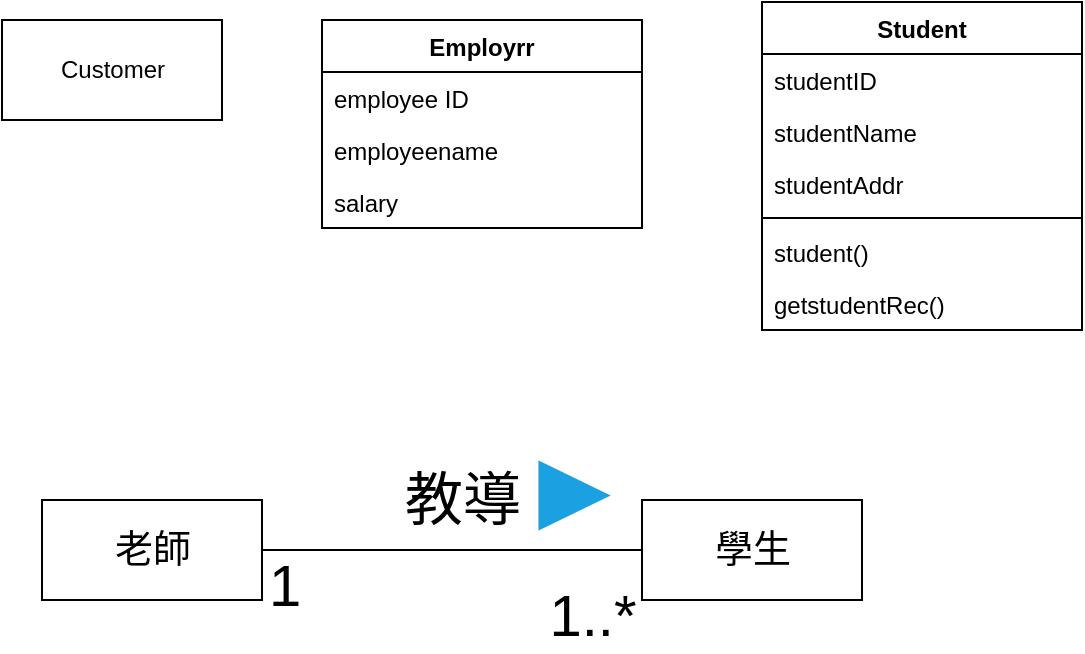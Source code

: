 <mxfile>
    <diagram id="7gL_joj-zUjxchjvcZJa" name="第1頁">
        <mxGraphModel dx="746" dy="568" grid="1" gridSize="10" guides="1" tooltips="1" connect="1" arrows="1" fold="1" page="1" pageScale="1" pageWidth="827" pageHeight="1169" math="0" shadow="0">
            <root>
                <mxCell id="0"/>
                <mxCell id="1" parent="0"/>
                <mxCell id="2" value="Customer" style="html=1;" vertex="1" parent="1">
                    <mxGeometry x="110" y="170" width="110" height="50" as="geometry"/>
                </mxCell>
                <mxCell id="3" value="Employrr" style="swimlane;fontStyle=1;align=center;verticalAlign=top;childLayout=stackLayout;horizontal=1;startSize=26;horizontalStack=0;resizeParent=1;resizeParentMax=0;resizeLast=0;collapsible=1;marginBottom=0;" vertex="1" parent="1">
                    <mxGeometry x="270" y="170" width="160" height="104" as="geometry"/>
                </mxCell>
                <mxCell id="4" value="employee ID" style="text;strokeColor=none;fillColor=none;align=left;verticalAlign=top;spacingLeft=4;spacingRight=4;overflow=hidden;rotatable=0;points=[[0,0.5],[1,0.5]];portConstraint=eastwest;" vertex="1" parent="3">
                    <mxGeometry y="26" width="160" height="26" as="geometry"/>
                </mxCell>
                <mxCell id="11" value="employeename&#10;" style="text;strokeColor=none;fillColor=none;align=left;verticalAlign=top;spacingLeft=4;spacingRight=4;overflow=hidden;rotatable=0;points=[[0,0.5],[1,0.5]];portConstraint=eastwest;" vertex="1" parent="3">
                    <mxGeometry y="52" width="160" height="26" as="geometry"/>
                </mxCell>
                <mxCell id="12" value="salary" style="text;strokeColor=none;fillColor=none;align=left;verticalAlign=top;spacingLeft=4;spacingRight=4;overflow=hidden;rotatable=0;points=[[0,0.5],[1,0.5]];portConstraint=eastwest;" vertex="1" parent="3">
                    <mxGeometry y="78" width="160" height="26" as="geometry"/>
                </mxCell>
                <mxCell id="7" value="Student" style="swimlane;fontStyle=1;align=center;verticalAlign=top;childLayout=stackLayout;horizontal=1;startSize=26;horizontalStack=0;resizeParent=1;resizeParentMax=0;resizeLast=0;collapsible=1;marginBottom=0;" vertex="1" parent="1">
                    <mxGeometry x="490" y="161" width="160" height="164" as="geometry"/>
                </mxCell>
                <mxCell id="8" value="studentID" style="text;strokeColor=none;fillColor=none;align=left;verticalAlign=top;spacingLeft=4;spacingRight=4;overflow=hidden;rotatable=0;points=[[0,0.5],[1,0.5]];portConstraint=eastwest;" vertex="1" parent="7">
                    <mxGeometry y="26" width="160" height="26" as="geometry"/>
                </mxCell>
                <mxCell id="13" value="studentName" style="text;strokeColor=none;fillColor=none;align=left;verticalAlign=top;spacingLeft=4;spacingRight=4;overflow=hidden;rotatable=0;points=[[0,0.5],[1,0.5]];portConstraint=eastwest;" vertex="1" parent="7">
                    <mxGeometry y="52" width="160" height="26" as="geometry"/>
                </mxCell>
                <mxCell id="14" value="studentAddr" style="text;strokeColor=none;fillColor=none;align=left;verticalAlign=top;spacingLeft=4;spacingRight=4;overflow=hidden;rotatable=0;points=[[0,0.5],[1,0.5]];portConstraint=eastwest;" vertex="1" parent="7">
                    <mxGeometry y="78" width="160" height="26" as="geometry"/>
                </mxCell>
                <mxCell id="9" value="" style="line;strokeWidth=1;fillColor=none;align=left;verticalAlign=middle;spacingTop=-1;spacingLeft=3;spacingRight=3;rotatable=0;labelPosition=right;points=[];portConstraint=eastwest;strokeColor=inherit;" vertex="1" parent="7">
                    <mxGeometry y="104" width="160" height="8" as="geometry"/>
                </mxCell>
                <mxCell id="10" value="student()" style="text;strokeColor=none;fillColor=none;align=left;verticalAlign=top;spacingLeft=4;spacingRight=4;overflow=hidden;rotatable=0;points=[[0,0.5],[1,0.5]];portConstraint=eastwest;" vertex="1" parent="7">
                    <mxGeometry y="112" width="160" height="26" as="geometry"/>
                </mxCell>
                <mxCell id="15" value="getstudentRec()" style="text;strokeColor=none;fillColor=none;align=left;verticalAlign=top;spacingLeft=4;spacingRight=4;overflow=hidden;rotatable=0;points=[[0,0.5],[1,0.5]];portConstraint=eastwest;" vertex="1" parent="7">
                    <mxGeometry y="138" width="160" height="26" as="geometry"/>
                </mxCell>
                <mxCell id="20" style="edgeStyle=none;html=1;exitX=1;exitY=0.5;exitDx=0;exitDy=0;entryX=0;entryY=0.5;entryDx=0;entryDy=0;endArrow=none;endFill=0;fontStyle=0" edge="1" parent="1" source="16" target="17">
                    <mxGeometry relative="1" as="geometry">
                        <Array as="points">
                            <mxPoint x="320" y="435"/>
                        </Array>
                    </mxGeometry>
                </mxCell>
                <mxCell id="21" value="&lt;font style=&quot;font-size: 29px;&quot;&gt;教導&lt;/font&gt;" style="edgeLabel;html=1;align=center;verticalAlign=middle;resizable=0;points=[];" vertex="1" connectable="0" parent="20">
                    <mxGeometry x="0.503" y="3" relative="1" as="geometry">
                        <mxPoint x="-43" y="-22" as="offset"/>
                    </mxGeometry>
                </mxCell>
                <mxCell id="16" value="&lt;font style=&quot;font-size: 19px;&quot;&gt;老師&lt;/font&gt;" style="html=1;" vertex="1" parent="1">
                    <mxGeometry x="130" y="410" width="110" height="50" as="geometry"/>
                </mxCell>
                <mxCell id="17" value="&lt;font style=&quot;font-size: 19px;&quot;&gt;學生&lt;/font&gt;" style="html=1;" vertex="1" parent="1">
                    <mxGeometry x="430" y="410" width="110" height="50" as="geometry"/>
                </mxCell>
                <mxCell id="22" value="&lt;span style=&quot;font-size: 29px;&quot;&gt;1&lt;/span&gt;" style="edgeLabel;html=1;align=center;verticalAlign=middle;resizable=0;points=[];" vertex="1" connectable="0" parent="1">
                    <mxGeometry x="260" y="435" as="geometry">
                        <mxPoint x="-9" y="18" as="offset"/>
                    </mxGeometry>
                </mxCell>
                <mxCell id="23" value="&lt;span style=&quot;font-size: 29px;&quot;&gt;1..*&lt;/span&gt;" style="edgeLabel;html=1;align=center;verticalAlign=middle;resizable=0;points=[];" vertex="1" connectable="0" parent="1">
                    <mxGeometry x="414" y="450" as="geometry">
                        <mxPoint x="-9" y="18" as="offset"/>
                    </mxGeometry>
                </mxCell>
                <mxCell id="24" value="" style="triangle;whiteSpace=wrap;html=1;fontSize=19;fillColor=#1ba1e2;fontColor=#ffffff;strokeColor=#006EAF;strokeWidth=0;" vertex="1" parent="1">
                    <mxGeometry x="378" y="390" width="36" height="35" as="geometry"/>
                </mxCell>
            </root>
        </mxGraphModel>
    </diagram>
</mxfile>